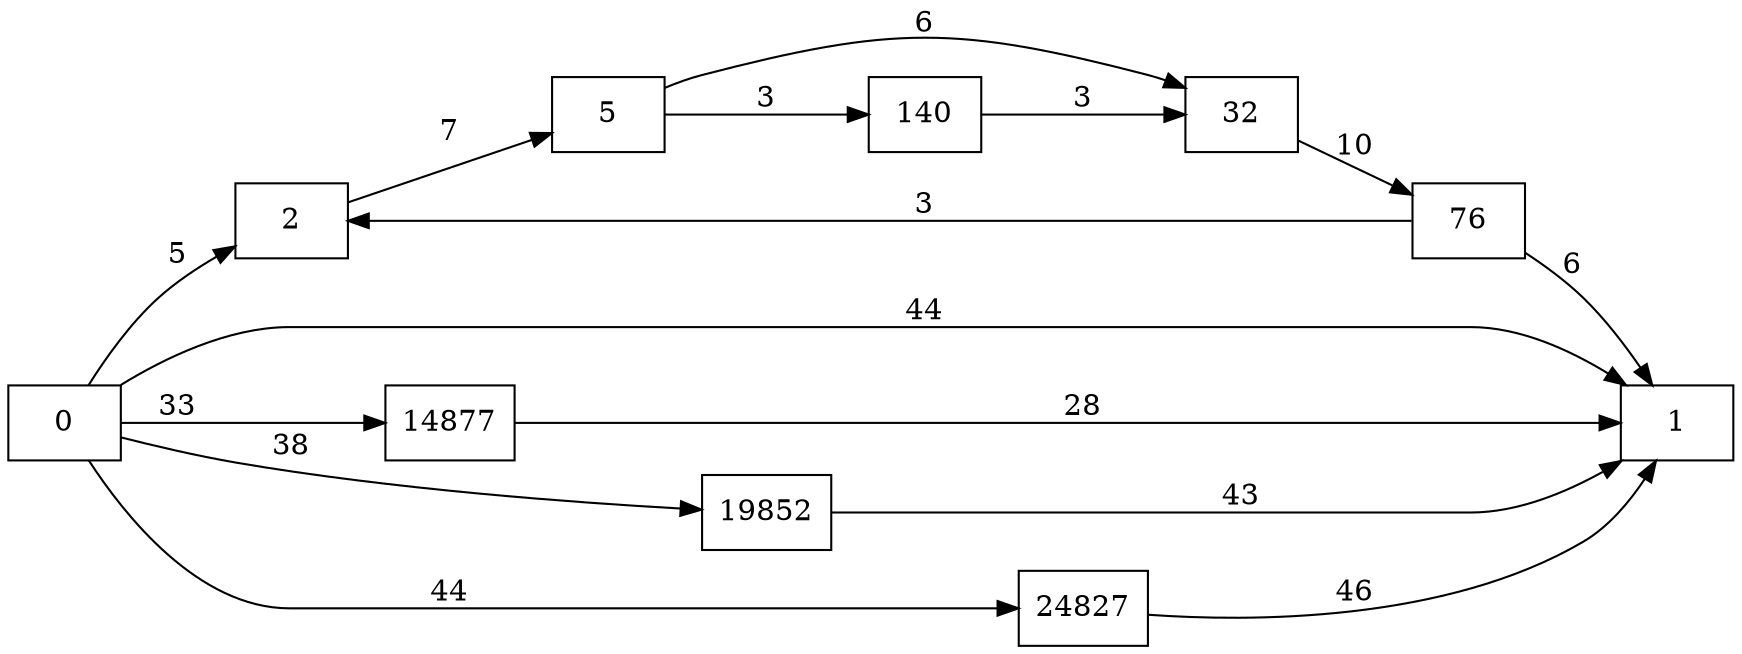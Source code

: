 digraph {
	graph [rankdir=LR]
	node [shape=rectangle]
	2 -> 5 [label=7]
	5 -> 32 [label=6]
	5 -> 140 [label=3]
	32 -> 76 [label=10]
	76 -> 2 [label=3]
	76 -> 1 [label=6]
	140 -> 32 [label=3]
	14877 -> 1 [label=28]
	19852 -> 1 [label=43]
	24827 -> 1 [label=46]
	0 -> 2 [label=5]
	0 -> 1 [label=44]
	0 -> 14877 [label=33]
	0 -> 19852 [label=38]
	0 -> 24827 [label=44]
}
